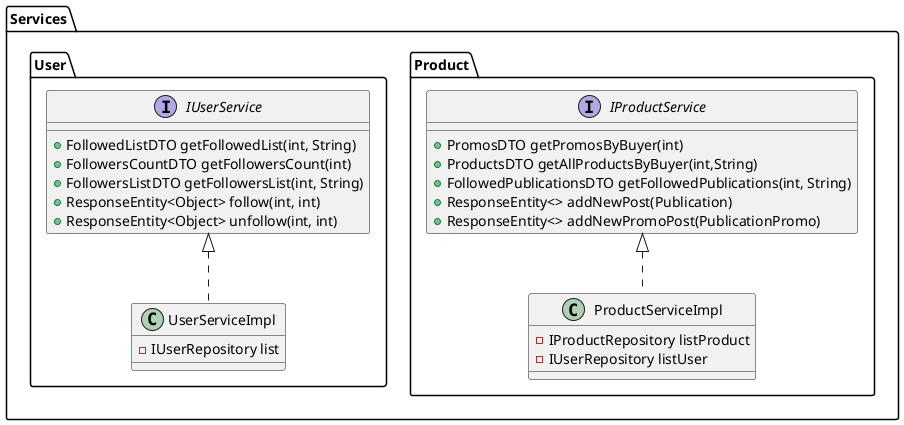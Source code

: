 @startuml

package Services <<Folder>>{
    package Product <<Folder>> {
        
        class ProductServiceImpl implements IProductService{
            - IProductRepository listProduct
            - IUserRepository listUser
        }

        interface IProductService {
            + PromosDTO getPromosByBuyer(int)
            + ProductsDTO getAllProductsByBuyer(int,String)
            + FollowedPublicationsDTO getFollowedPublications(int, String)
            + ResponseEntity<> addNewPost(Publication)
            + ResponseEntity<> addNewPromoPost(PublicationPromo)
        }
    }

    package User <<Folder>> {
        
        class UserServiceImpl implements IUserService{
            - IUserRepository list
        }

        interface IUserService {
            + FollowedListDTO getFollowedList(int, String)
            + FollowersCountDTO getFollowersCount(int)
            + FollowersListDTO getFollowersList(int, String)
            + ResponseEntity<Object> follow(int, int)
            + ResponseEntity<Object> unfollow(int, int)
        }
    }
}

@enduml